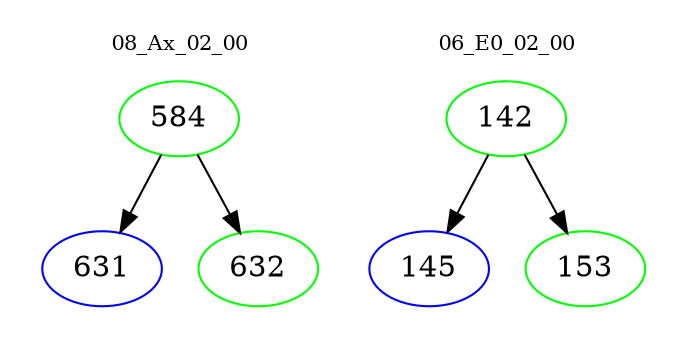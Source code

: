 digraph{
subgraph cluster_0 {
color = white
label = "08_Ax_02_00";
fontsize=10;
T0_584 [label="584", color="green"]
T0_584 -> T0_631 [color="black"]
T0_631 [label="631", color="blue"]
T0_584 -> T0_632 [color="black"]
T0_632 [label="632", color="green"]
}
subgraph cluster_1 {
color = white
label = "06_E0_02_00";
fontsize=10;
T1_142 [label="142", color="green"]
T1_142 -> T1_145 [color="black"]
T1_145 [label="145", color="blue"]
T1_142 -> T1_153 [color="black"]
T1_153 [label="153", color="green"]
}
}
